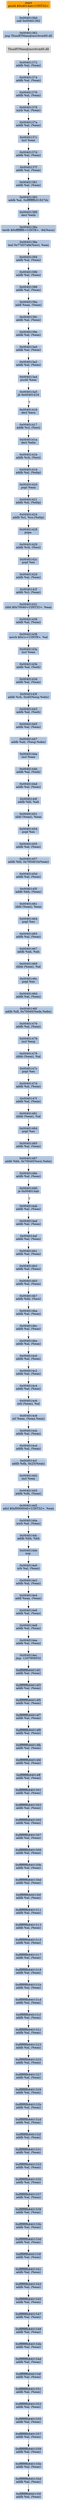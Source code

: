 digraph G {
node[shape=rectangle,style=filled,fillcolor=lightsteelblue,color=lightsteelblue]
bgcolor="transparent"
a0x00401368pushl_0x4014a4UINT32[label="start\npushl $0x4014a4<UINT32>",color="lightgrey",fillcolor="orange"];
a0x0040136dcall_0x00401362[label="0x0040136d\ncall 0x00401362"];
a0x00401362jmp_ThunRTMain_msvbvm60_dll[label="0x00401362\njmp ThunRTMain@msvbvm60.dll"];
ThunRTMain_msvbvm60_dll[label="ThunRTMain@msvbvm60.dll",color="lightgrey",fillcolor="lightgrey"];
a0x00401372addb_al_eax_[label="0x00401372\naddb %al, (%eax)"];
a0x00401374addb_al_eax_[label="0x00401374\naddb %al, (%eax)"];
a0x00401376addb_al_eax_[label="0x00401376\naddb %al, (%eax)"];
a0x00401378xorb_al_eax_[label="0x00401378\nxorb %al, (%eax)"];
a0x0040137aaddb_al_eax_[label="0x0040137a\naddb %al, (%eax)"];
a0x0040137cincl_eax[label="0x0040137c\nincl %eax"];
a0x0040137daddb_al_eax_[label="0x0040137d\naddb %al, (%eax)"];
a0x0040137faddb_al_eax_[label="0x0040137f\naddb %al, (%eax)"];
a0x00401381addb_al_eax_[label="0x00401381\naddb %al, (%eax)"];
a0x00401383addb_al_0xffffffffc01827dc[label="0x00401383\naddb %al, 0xffffffffc01827dc"];
a0x00401389decl_edx[label="0x00401389\ndecl %edx"];
a0x0040138atestb_0xfffffff6UINT8__94ecx_[label="0x0040138a\ntestb $0xfffffff6<UINT8>, -94(%ecx)"];
a0x0040138eleal_0x77d37afeesi__eax[label="0x0040138e\nleal 0x77d37afe(%esi), %eax"];
a0x00401394addb_al_eax_[label="0x00401394\naddb %al, (%eax)"];
a0x00401396addb_al_eax_[label="0x00401396\naddb %al, (%eax)"];
a0x00401398addb_al_eax_[label="0x00401398\naddb %al, (%eax)"];
a0x0040139aaddl_eax_eax_[label="0x0040139a\naddl %eax, (%eax)"];
a0x0040139caddb_al_eax_[label="0x0040139c\naddb %al, (%eax)"];
a0x0040139eaddb_al_eax_[label="0x0040139e\naddb %al, (%eax)"];
a0x004013a0addb_al_eax_[label="0x004013a0\naddb %al, (%eax)"];
a0x004013a2addb_al_eax_[label="0x004013a2\naddb %al, (%eax)"];
a0x004013a4pushl_eax[label="0x004013a4\npushl %eax"];
a0x004013a5jb_0x00401416[label="0x004013a5\njb 0x00401416"];
a0x00401416decl_ecx[label="0x00401416\ndecl %ecx"];
a0x00401417addb_cl_esi_[label="0x00401417\naddb %cl, (%esi)"];
a0x0040141adecl_ebx[label="0x0040141a\ndecl %ebx"];
a0x0040141baddb_ch_esi_[label="0x0040141b\naddb %ch, (%esi)"];
a0x0040141daddb_al_ebp_[label="0x0040141d\naddb %al, (%ebp)"];
a0x00401420popl_eax[label="0x00401420\npopl %eax"];
a0x00401421addb_al_ebp_[label="0x00401421\naddb %al, (%ebp)"];
a0x00401424addb_cl_cs_ebp_[label="0x00401424\naddb %cl, %cs:(%ebp)"];
a0x00401428popa_[label="0x00401428\npopa "];
a0x00401429addb_ch_esi_[label="0x00401429\naddb %ch, (%esi)"];
a0x0040142cpopl_es[label="0x0040142c\npopl %es"];
a0x0040142daddb_al_eax_[label="0x0040142d\naddb %al, (%eax)"];
a0x0040142faddb_cl_eax_[label="0x0040142f\naddb %cl, (%eax)"];
a0x00401431sbbl_0x70040UINT32_eax[label="0x00401431\nsbbl $0x70040<UINT32>, %eax"];
a0x00401436addb_al_eax_[label="0x00401436\naddb %al, (%eax)"];
a0x00401438movb_0x1cUINT8_al[label="0x00401438\nmovb $0x1c<UINT8>, %al"];
a0x0040143aincl_eax[label="0x0040143a\nincl %eax"];
a0x0040143baddb_al_edi_[label="0x0040143b\naddb %al, (%edi)"];
a0x0040143daddb_al_eax_[label="0x0040143d\naddb %al, (%eax)"];
a0x0040143faddb_ch_0x40espebx_[label="0x0040143f\naddb %ch, 0x40(%esp,%ebx)"];
a0x00401443addb_al_edi_[label="0x00401443\naddb %al, (%edi)"];
a0x00401445addb_al_eax_[label="0x00401445\naddb %al, (%eax)"];
a0x00401447addb_ah_espebx_[label="0x00401447\naddb %ah, (%esp,%ebx)"];
a0x0040144aincl_eax[label="0x0040144a\nincl %eax"];
a0x0040144baddb_al_edi_[label="0x0040144b\naddb %al, (%edi)"];
a0x0040144daddb_al_eax_[label="0x0040144d\naddb %al, (%eax)"];
a0x0040144faddb_bl_ah[label="0x0040144f\naddb %bl, %ah"];
a0x00401451sbbl_eax__eax[label="0x00401451\nsbbl (%eax), %eax"];
a0x00401454popl_es[label="0x00401454\npopl %es"];
a0x00401455addb_al_eax_[label="0x00401455\naddb %al, (%eax)"];
a0x00401457addb_bl_0x700401beax_[label="0x00401457\naddb %bl, 0x700401b(%eax)"];
a0x0040145daddb_al_eax_[label="0x0040145d\naddb %al, (%eax)"];
a0x0040145faddb_bh_eax_[label="0x0040145f\naddb %bh, (%eax)"];
a0x00401461sbbl_eax__eax[label="0x00401461\nsbbl (%eax), %eax"];
a0x00401464popl_es[label="0x00401464\npopl %es"];
a0x00401465addb_al_eax_[label="0x00401465\naddb %al, (%eax)"];
a0x00401467addb_ah_ah[label="0x00401467\naddb %ah, %ah"];
a0x00401469sbbb_eax__al[label="0x00401469\nsbbb (%eax), %al"];
a0x0040146cpopl_es[label="0x0040146c\npopl %es"];
a0x0040146daddb_al_eax_[label="0x0040146d\naddb %al, (%eax)"];
a0x0040146faddb_dl_0x70040edxebx_[label="0x0040146f\naddb %dl, 0x70040(%edx,%ebx)"];
a0x00401476addb_al_eax_[label="0x00401476\naddb %al, (%eax)"];
a0x00401478incl_esp[label="0x00401478\nincl %esp"];
a0x00401479sbbb_eax__al[label="0x00401479\nsbbb (%eax), %al"];
a0x0040147cpopl_es[label="0x0040147c\npopl %es"];
a0x0040147daddb_al_eax_[label="0x0040147d\naddb %al, (%eax)"];
a0x0040147faddb_al_eax_[label="0x0040147f\naddb %al, (%eax)"];
a0x00401481sbbb_eax__al[label="0x00401481\nsbbb (%eax), %al"];
a0x00401484popl_es[label="0x00401484\npopl %es"];
a0x00401485addb_al_eax_[label="0x00401485\naddb %al, (%eax)"];
a0x00401487addb_bh_0x70040ecxebx_[label="0x00401487\naddb %bh, 0x70040(%ecx,%ebx)"];
a0x0040148eaddb_al_eax_[label="0x0040148e\naddb %al, (%eax)"];
a0x00401490je_0x004014ab[label="0x00401490\nje 0x004014ab"];
a0x004014abaddb_al_eax_[label="0x004014ab\naddb %al, (%eax)"];
a0x004014adaddb_al_eax_[label="0x004014ad\naddb %al, (%eax)"];
a0x004014afaddb_al_eax_[label="0x004014af\naddb %al, (%eax)"];
a0x004014b1addb_al_eax_[label="0x004014b1\naddb %al, (%eax)"];
a0x004014b3addb_al_eax_[label="0x004014b3\naddb %al, (%eax)"];
a0x004014b5addb_al_eax_[label="0x004014b5\naddb %al, (%eax)"];
a0x004014b7addb_bh_esi_[label="0x004014b7\naddb %bh, (%esi)"];
a0x004014baaddb_al_eax_[label="0x004014ba\naddb %al, (%eax)"];
a0x004014bcaddb_al_eax_[label="0x004014bc\naddb %al, (%eax)"];
a0x004014beaddb_al_eax_[label="0x004014be\naddb %al, (%eax)"];
a0x004014c0addb_al_eax_[label="0x004014c0\naddb %al, (%eax)"];
a0x004014c2addb_al_eax_[label="0x004014c2\naddb %al, (%eax)"];
a0x004014c4addb_al_eax_[label="0x004014c4\naddb %al, (%eax)"];
a0x004014c6orb_eax__al[label="0x004014c6\norb (%eax), %al"];
a0x004014c8orl_eax_eaxeax_[label="0x004014c8\norl %eax, (%eax,%eax)"];
a0x004014cbaddb_al_eax_[label="0x004014cb\naddb %al, (%eax)"];
a0x004014cdaddb_al_eax_[label="0x004014cd\naddb %al, (%eax)"];
a0x004014cfaddb_dh_0x25eax_[label="0x004014cf\naddb %dh, 0x25(%eax)"];
a0x004014d2incl_eax[label="0x004014d2\nincl %eax"];
a0x004014d3addb_dh_eax_[label="0x004014d3\naddb %dh, (%eax)"];
a0x004014d5adcl_0xf0000040UINT32_eax[label="0x004014d5\nadcl $0xf0000040<UINT32>, %eax"];
a0x004014daxorb_al_eax_[label="0x004014da\nxorb %al, (%eax)"];
a0x004014dcaddb_bh_bh[label="0x004014dc\naddb %bh, %bh"];
a0x004014denop_[label="0x004014de\nnop "];
a0x004014e0orb_al_eax_[label="0x004014e0\norb %al, (%eax)"];
a0x004014e2addb_al_eax_[label="0x004014e2\naddb %al, (%eax)"];
a0x004014e4addl_eax_eax_[label="0x004014e4\naddl %eax, (%eax)"];
a0x004014e6addb_al_eax_[label="0x004014e6\naddb %al, (%eax)"];
a0x004014e8addb_al_eax_[label="0x004014e8\naddb %al, (%eax)"];
a0x004014eaaddb_al_eax_[label="0x004014ea\naddb %al, (%eax)"];
a0x004014ecjmp__1207959552[label="0x004014ec\njmp -1207959552"];
a0xffffffffb84014f1addb_al_eax_[label="0xffffffffb84014f1\naddb %al, (%eax)"];
a0xffffffffb84014f3addb_al_eax_[label="0xffffffffb84014f3\naddb %al, (%eax)"];
a0xffffffffb84014f5addb_al_eax_[label="0xffffffffb84014f5\naddb %al, (%eax)"];
a0xffffffffb84014f7addb_al_eax_[label="0xffffffffb84014f7\naddb %al, (%eax)"];
a0xffffffffb84014f9addb_al_eax_[label="0xffffffffb84014f9\naddb %al, (%eax)"];
a0xffffffffb84014fbaddb_al_eax_[label="0xffffffffb84014fb\naddb %al, (%eax)"];
a0xffffffffb84014fdaddb_al_eax_[label="0xffffffffb84014fd\naddb %al, (%eax)"];
a0xffffffffb84014ffaddb_al_eax_[label="0xffffffffb84014ff\naddb %al, (%eax)"];
a0xffffffffb8401501addb_al_eax_[label="0xffffffffb8401501\naddb %al, (%eax)"];
a0xffffffffb8401503addb_al_eax_[label="0xffffffffb8401503\naddb %al, (%eax)"];
a0xffffffffb8401505addb_al_eax_[label="0xffffffffb8401505\naddb %al, (%eax)"];
a0xffffffffb8401507addb_al_eax_[label="0xffffffffb8401507\naddb %al, (%eax)"];
a0xffffffffb8401509addb_al_eax_[label="0xffffffffb8401509\naddb %al, (%eax)"];
a0xffffffffb840150baddb_al_eax_[label="0xffffffffb840150b\naddb %al, (%eax)"];
a0xffffffffb840150daddb_al_eax_[label="0xffffffffb840150d\naddb %al, (%eax)"];
a0xffffffffb840150faddb_al_eax_[label="0xffffffffb840150f\naddb %al, (%eax)"];
a0xffffffffb8401511addb_al_eax_[label="0xffffffffb8401511\naddb %al, (%eax)"];
a0xffffffffb8401513addb_al_eax_[label="0xffffffffb8401513\naddb %al, (%eax)"];
a0xffffffffb8401515addb_al_eax_[label="0xffffffffb8401515\naddb %al, (%eax)"];
a0xffffffffb8401517addb_al_eax_[label="0xffffffffb8401517\naddb %al, (%eax)"];
a0xffffffffb8401519addb_al_eax_[label="0xffffffffb8401519\naddb %al, (%eax)"];
a0xffffffffb840151baddb_al_eax_[label="0xffffffffb840151b\naddb %al, (%eax)"];
a0xffffffffb840151daddb_al_eax_[label="0xffffffffb840151d\naddb %al, (%eax)"];
a0xffffffffb840151faddb_al_eax_[label="0xffffffffb840151f\naddb %al, (%eax)"];
a0xffffffffb8401521addb_al_eax_[label="0xffffffffb8401521\naddb %al, (%eax)"];
a0xffffffffb8401523addb_al_eax_[label="0xffffffffb8401523\naddb %al, (%eax)"];
a0xffffffffb8401525addb_al_eax_[label="0xffffffffb8401525\naddb %al, (%eax)"];
a0xffffffffb8401527addb_al_eax_[label="0xffffffffb8401527\naddb %al, (%eax)"];
a0xffffffffb8401529addb_al_eax_[label="0xffffffffb8401529\naddb %al, (%eax)"];
a0xffffffffb840152baddb_al_eax_[label="0xffffffffb840152b\naddb %al, (%eax)"];
a0xffffffffb840152daddb_al_eax_[label="0xffffffffb840152d\naddb %al, (%eax)"];
a0xffffffffb840152faddb_al_eax_[label="0xffffffffb840152f\naddb %al, (%eax)"];
a0xffffffffb8401531addb_al_eax_[label="0xffffffffb8401531\naddb %al, (%eax)"];
a0xffffffffb8401533addb_al_eax_[label="0xffffffffb8401533\naddb %al, (%eax)"];
a0xffffffffb8401535addb_al_eax_[label="0xffffffffb8401535\naddb %al, (%eax)"];
a0xffffffffb8401537addb_al_eax_[label="0xffffffffb8401537\naddb %al, (%eax)"];
a0xffffffffb8401539addb_al_eax_[label="0xffffffffb8401539\naddb %al, (%eax)"];
a0xffffffffb840153baddb_al_eax_[label="0xffffffffb840153b\naddb %al, (%eax)"];
a0xffffffffb840153daddb_al_eax_[label="0xffffffffb840153d\naddb %al, (%eax)"];
a0xffffffffb840153faddb_al_eax_[label="0xffffffffb840153f\naddb %al, (%eax)"];
a0xffffffffb8401541addb_al_eax_[label="0xffffffffb8401541\naddb %al, (%eax)"];
a0xffffffffb8401543addb_al_eax_[label="0xffffffffb8401543\naddb %al, (%eax)"];
a0xffffffffb8401545addb_al_eax_[label="0xffffffffb8401545\naddb %al, (%eax)"];
a0xffffffffb8401547addb_al_eax_[label="0xffffffffb8401547\naddb %al, (%eax)"];
a0xffffffffb8401549addb_al_eax_[label="0xffffffffb8401549\naddb %al, (%eax)"];
a0xffffffffb840154baddb_al_eax_[label="0xffffffffb840154b\naddb %al, (%eax)"];
a0xffffffffb840154daddb_al_eax_[label="0xffffffffb840154d\naddb %al, (%eax)"];
a0xffffffffb840154faddb_al_eax_[label="0xffffffffb840154f\naddb %al, (%eax)"];
a0xffffffffb8401551addb_al_eax_[label="0xffffffffb8401551\naddb %al, (%eax)"];
a0xffffffffb8401553addb_al_eax_[label="0xffffffffb8401553\naddb %al, (%eax)"];
a0xffffffffb8401555addb_al_eax_[label="0xffffffffb8401555\naddb %al, (%eax)"];
a0xffffffffb8401557addb_al_eax_[label="0xffffffffb8401557\naddb %al, (%eax)"];
a0xffffffffb8401559addb_al_eax_[label="0xffffffffb8401559\naddb %al, (%eax)"];
a0xffffffffb840155baddb_al_eax_[label="0xffffffffb840155b\naddb %al, (%eax)"];
a0xffffffffb840155daddb_al_eax_[label="0xffffffffb840155d\naddb %al, (%eax)"];
a0xffffffffb840155faddb_al_eax_[label="0xffffffffb840155f\naddb %al, (%eax)"];
a0x00401368pushl_0x4014a4UINT32 -> a0x0040136dcall_0x00401362 [color="#000000"];
a0x0040136dcall_0x00401362 -> a0x00401362jmp_ThunRTMain_msvbvm60_dll [color="#000000"];
a0x00401362jmp_ThunRTMain_msvbvm60_dll -> ThunRTMain_msvbvm60_dll [color="#000000"];
ThunRTMain_msvbvm60_dll -> a0x00401372addb_al_eax_ [color="#000000"];
a0x00401372addb_al_eax_ -> a0x00401374addb_al_eax_ [color="#000000"];
a0x00401374addb_al_eax_ -> a0x00401376addb_al_eax_ [color="#000000"];
a0x00401376addb_al_eax_ -> a0x00401378xorb_al_eax_ [color="#000000"];
a0x00401378xorb_al_eax_ -> a0x0040137aaddb_al_eax_ [color="#000000"];
a0x0040137aaddb_al_eax_ -> a0x0040137cincl_eax [color="#000000"];
a0x0040137cincl_eax -> a0x0040137daddb_al_eax_ [color="#000000"];
a0x0040137daddb_al_eax_ -> a0x0040137faddb_al_eax_ [color="#000000"];
a0x0040137faddb_al_eax_ -> a0x00401381addb_al_eax_ [color="#000000"];
a0x00401381addb_al_eax_ -> a0x00401383addb_al_0xffffffffc01827dc [color="#000000"];
a0x00401383addb_al_0xffffffffc01827dc -> a0x00401389decl_edx [color="#000000"];
a0x00401389decl_edx -> a0x0040138atestb_0xfffffff6UINT8__94ecx_ [color="#000000"];
a0x0040138atestb_0xfffffff6UINT8__94ecx_ -> a0x0040138eleal_0x77d37afeesi__eax [color="#000000"];
a0x0040138eleal_0x77d37afeesi__eax -> a0x00401394addb_al_eax_ [color="#000000"];
a0x00401394addb_al_eax_ -> a0x00401396addb_al_eax_ [color="#000000"];
a0x00401396addb_al_eax_ -> a0x00401398addb_al_eax_ [color="#000000"];
a0x00401398addb_al_eax_ -> a0x0040139aaddl_eax_eax_ [color="#000000"];
a0x0040139aaddl_eax_eax_ -> a0x0040139caddb_al_eax_ [color="#000000"];
a0x0040139caddb_al_eax_ -> a0x0040139eaddb_al_eax_ [color="#000000"];
a0x0040139eaddb_al_eax_ -> a0x004013a0addb_al_eax_ [color="#000000"];
a0x004013a0addb_al_eax_ -> a0x004013a2addb_al_eax_ [color="#000000"];
a0x004013a2addb_al_eax_ -> a0x004013a4pushl_eax [color="#000000"];
a0x004013a4pushl_eax -> a0x004013a5jb_0x00401416 [color="#000000"];
a0x004013a5jb_0x00401416 -> a0x00401416decl_ecx [color="#000000",label="T"];
a0x00401416decl_ecx -> a0x00401417addb_cl_esi_ [color="#000000"];
a0x00401417addb_cl_esi_ -> a0x0040141adecl_ebx [color="#000000"];
a0x0040141adecl_ebx -> a0x0040141baddb_ch_esi_ [color="#000000"];
a0x0040141baddb_ch_esi_ -> a0x0040141daddb_al_ebp_ [color="#000000"];
a0x0040141daddb_al_ebp_ -> a0x00401420popl_eax [color="#000000"];
a0x00401420popl_eax -> a0x00401421addb_al_ebp_ [color="#000000"];
a0x00401421addb_al_ebp_ -> a0x00401424addb_cl_cs_ebp_ [color="#000000"];
a0x00401424addb_cl_cs_ebp_ -> a0x00401428popa_ [color="#000000"];
a0x00401428popa_ -> a0x00401429addb_ch_esi_ [color="#000000"];
a0x00401429addb_ch_esi_ -> a0x0040142cpopl_es [color="#000000"];
a0x0040142cpopl_es -> a0x0040142daddb_al_eax_ [color="#000000"];
a0x0040142daddb_al_eax_ -> a0x0040142faddb_cl_eax_ [color="#000000"];
a0x0040142faddb_cl_eax_ -> a0x00401431sbbl_0x70040UINT32_eax [color="#000000"];
a0x00401431sbbl_0x70040UINT32_eax -> a0x00401436addb_al_eax_ [color="#000000"];
a0x00401436addb_al_eax_ -> a0x00401438movb_0x1cUINT8_al [color="#000000"];
a0x00401438movb_0x1cUINT8_al -> a0x0040143aincl_eax [color="#000000"];
a0x0040143aincl_eax -> a0x0040143baddb_al_edi_ [color="#000000"];
a0x0040143baddb_al_edi_ -> a0x0040143daddb_al_eax_ [color="#000000"];
a0x0040143daddb_al_eax_ -> a0x0040143faddb_ch_0x40espebx_ [color="#000000"];
a0x0040143faddb_ch_0x40espebx_ -> a0x00401443addb_al_edi_ [color="#000000"];
a0x00401443addb_al_edi_ -> a0x00401445addb_al_eax_ [color="#000000"];
a0x00401445addb_al_eax_ -> a0x00401447addb_ah_espebx_ [color="#000000"];
a0x00401447addb_ah_espebx_ -> a0x0040144aincl_eax [color="#000000"];
a0x0040144aincl_eax -> a0x0040144baddb_al_edi_ [color="#000000"];
a0x0040144baddb_al_edi_ -> a0x0040144daddb_al_eax_ [color="#000000"];
a0x0040144daddb_al_eax_ -> a0x0040144faddb_bl_ah [color="#000000"];
a0x0040144faddb_bl_ah -> a0x00401451sbbl_eax__eax [color="#000000"];
a0x00401451sbbl_eax__eax -> a0x00401454popl_es [color="#000000"];
a0x00401454popl_es -> a0x00401455addb_al_eax_ [color="#000000"];
a0x00401455addb_al_eax_ -> a0x00401457addb_bl_0x700401beax_ [color="#000000"];
a0x00401457addb_bl_0x700401beax_ -> a0x0040145daddb_al_eax_ [color="#000000"];
a0x0040145daddb_al_eax_ -> a0x0040145faddb_bh_eax_ [color="#000000"];
a0x0040145faddb_bh_eax_ -> a0x00401461sbbl_eax__eax [color="#000000"];
a0x00401461sbbl_eax__eax -> a0x00401464popl_es [color="#000000"];
a0x00401464popl_es -> a0x00401465addb_al_eax_ [color="#000000"];
a0x00401465addb_al_eax_ -> a0x00401467addb_ah_ah [color="#000000"];
a0x00401467addb_ah_ah -> a0x00401469sbbb_eax__al [color="#000000"];
a0x00401469sbbb_eax__al -> a0x0040146cpopl_es [color="#000000"];
a0x0040146cpopl_es -> a0x0040146daddb_al_eax_ [color="#000000"];
a0x0040146daddb_al_eax_ -> a0x0040146faddb_dl_0x70040edxebx_ [color="#000000"];
a0x0040146faddb_dl_0x70040edxebx_ -> a0x00401476addb_al_eax_ [color="#000000"];
a0x00401476addb_al_eax_ -> a0x00401478incl_esp [color="#000000"];
a0x00401478incl_esp -> a0x00401479sbbb_eax__al [color="#000000"];
a0x00401479sbbb_eax__al -> a0x0040147cpopl_es [color="#000000"];
a0x0040147cpopl_es -> a0x0040147daddb_al_eax_ [color="#000000"];
a0x0040147daddb_al_eax_ -> a0x0040147faddb_al_eax_ [color="#000000"];
a0x0040147faddb_al_eax_ -> a0x00401481sbbb_eax__al [color="#000000"];
a0x00401481sbbb_eax__al -> a0x00401484popl_es [color="#000000"];
a0x00401484popl_es -> a0x00401485addb_al_eax_ [color="#000000"];
a0x00401485addb_al_eax_ -> a0x00401487addb_bh_0x70040ecxebx_ [color="#000000"];
a0x00401487addb_bh_0x70040ecxebx_ -> a0x0040148eaddb_al_eax_ [color="#000000"];
a0x0040148eaddb_al_eax_ -> a0x00401490je_0x004014ab [color="#000000"];
a0x00401490je_0x004014ab -> a0x004014abaddb_al_eax_ [color="#000000",label="T"];
a0x004014abaddb_al_eax_ -> a0x004014adaddb_al_eax_ [color="#000000"];
a0x004014adaddb_al_eax_ -> a0x004014afaddb_al_eax_ [color="#000000"];
a0x004014afaddb_al_eax_ -> a0x004014b1addb_al_eax_ [color="#000000"];
a0x004014b1addb_al_eax_ -> a0x004014b3addb_al_eax_ [color="#000000"];
a0x004014b3addb_al_eax_ -> a0x004014b5addb_al_eax_ [color="#000000"];
a0x004014b5addb_al_eax_ -> a0x004014b7addb_bh_esi_ [color="#000000"];
a0x004014b7addb_bh_esi_ -> a0x004014baaddb_al_eax_ [color="#000000"];
a0x004014baaddb_al_eax_ -> a0x004014bcaddb_al_eax_ [color="#000000"];
a0x004014bcaddb_al_eax_ -> a0x004014beaddb_al_eax_ [color="#000000"];
a0x004014beaddb_al_eax_ -> a0x004014c0addb_al_eax_ [color="#000000"];
a0x004014c0addb_al_eax_ -> a0x004014c2addb_al_eax_ [color="#000000"];
a0x004014c2addb_al_eax_ -> a0x004014c4addb_al_eax_ [color="#000000"];
a0x004014c4addb_al_eax_ -> a0x004014c6orb_eax__al [color="#000000"];
a0x004014c6orb_eax__al -> a0x004014c8orl_eax_eaxeax_ [color="#000000"];
a0x004014c8orl_eax_eaxeax_ -> a0x004014cbaddb_al_eax_ [color="#000000"];
a0x004014cbaddb_al_eax_ -> a0x004014cdaddb_al_eax_ [color="#000000"];
a0x004014cdaddb_al_eax_ -> a0x004014cfaddb_dh_0x25eax_ [color="#000000"];
a0x004014cfaddb_dh_0x25eax_ -> a0x004014d2incl_eax [color="#000000"];
a0x004014d2incl_eax -> a0x004014d3addb_dh_eax_ [color="#000000"];
a0x004014d3addb_dh_eax_ -> a0x004014d5adcl_0xf0000040UINT32_eax [color="#000000"];
a0x004014d5adcl_0xf0000040UINT32_eax -> a0x004014daxorb_al_eax_ [color="#000000"];
a0x004014daxorb_al_eax_ -> a0x004014dcaddb_bh_bh [color="#000000"];
a0x004014dcaddb_bh_bh -> a0x004014denop_ [color="#000000"];
a0x004014denop_ -> a0x004014e0orb_al_eax_ [color="#000000"];
a0x004014e0orb_al_eax_ -> a0x004014e2addb_al_eax_ [color="#000000"];
a0x004014e2addb_al_eax_ -> a0x004014e4addl_eax_eax_ [color="#000000"];
a0x004014e4addl_eax_eax_ -> a0x004014e6addb_al_eax_ [color="#000000"];
a0x004014e6addb_al_eax_ -> a0x004014e8addb_al_eax_ [color="#000000"];
a0x004014e8addb_al_eax_ -> a0x004014eaaddb_al_eax_ [color="#000000"];
a0x004014eaaddb_al_eax_ -> a0x004014ecjmp__1207959552 [color="#000000"];
a0x004014ecjmp__1207959552 -> a0xffffffffb84014f1addb_al_eax_ [color="#000000"];
a0xffffffffb84014f1addb_al_eax_ -> a0xffffffffb84014f3addb_al_eax_ [color="#000000"];
a0xffffffffb84014f3addb_al_eax_ -> a0xffffffffb84014f5addb_al_eax_ [color="#000000"];
a0xffffffffb84014f5addb_al_eax_ -> a0xffffffffb84014f7addb_al_eax_ [color="#000000"];
a0xffffffffb84014f7addb_al_eax_ -> a0xffffffffb84014f9addb_al_eax_ [color="#000000"];
a0xffffffffb84014f9addb_al_eax_ -> a0xffffffffb84014fbaddb_al_eax_ [color="#000000"];
a0xffffffffb84014fbaddb_al_eax_ -> a0xffffffffb84014fdaddb_al_eax_ [color="#000000"];
a0xffffffffb84014fdaddb_al_eax_ -> a0xffffffffb84014ffaddb_al_eax_ [color="#000000"];
a0xffffffffb84014ffaddb_al_eax_ -> a0xffffffffb8401501addb_al_eax_ [color="#000000"];
a0xffffffffb8401501addb_al_eax_ -> a0xffffffffb8401503addb_al_eax_ [color="#000000"];
a0xffffffffb8401503addb_al_eax_ -> a0xffffffffb8401505addb_al_eax_ [color="#000000"];
a0xffffffffb8401505addb_al_eax_ -> a0xffffffffb8401507addb_al_eax_ [color="#000000"];
a0xffffffffb8401507addb_al_eax_ -> a0xffffffffb8401509addb_al_eax_ [color="#000000"];
a0xffffffffb8401509addb_al_eax_ -> a0xffffffffb840150baddb_al_eax_ [color="#000000"];
a0xffffffffb840150baddb_al_eax_ -> a0xffffffffb840150daddb_al_eax_ [color="#000000"];
a0xffffffffb840150daddb_al_eax_ -> a0xffffffffb840150faddb_al_eax_ [color="#000000"];
a0xffffffffb840150faddb_al_eax_ -> a0xffffffffb8401511addb_al_eax_ [color="#000000"];
a0xffffffffb8401511addb_al_eax_ -> a0xffffffffb8401513addb_al_eax_ [color="#000000"];
a0xffffffffb8401513addb_al_eax_ -> a0xffffffffb8401515addb_al_eax_ [color="#000000"];
a0xffffffffb8401515addb_al_eax_ -> a0xffffffffb8401517addb_al_eax_ [color="#000000"];
a0xffffffffb8401517addb_al_eax_ -> a0xffffffffb8401519addb_al_eax_ [color="#000000"];
a0xffffffffb8401519addb_al_eax_ -> a0xffffffffb840151baddb_al_eax_ [color="#000000"];
a0xffffffffb840151baddb_al_eax_ -> a0xffffffffb840151daddb_al_eax_ [color="#000000"];
a0xffffffffb840151daddb_al_eax_ -> a0xffffffffb840151faddb_al_eax_ [color="#000000"];
a0xffffffffb840151faddb_al_eax_ -> a0xffffffffb8401521addb_al_eax_ [color="#000000"];
a0xffffffffb8401521addb_al_eax_ -> a0xffffffffb8401523addb_al_eax_ [color="#000000"];
a0xffffffffb8401523addb_al_eax_ -> a0xffffffffb8401525addb_al_eax_ [color="#000000"];
a0xffffffffb8401525addb_al_eax_ -> a0xffffffffb8401527addb_al_eax_ [color="#000000"];
a0xffffffffb8401527addb_al_eax_ -> a0xffffffffb8401529addb_al_eax_ [color="#000000"];
a0xffffffffb8401529addb_al_eax_ -> a0xffffffffb840152baddb_al_eax_ [color="#000000"];
a0xffffffffb840152baddb_al_eax_ -> a0xffffffffb840152daddb_al_eax_ [color="#000000"];
a0xffffffffb840152daddb_al_eax_ -> a0xffffffffb840152faddb_al_eax_ [color="#000000"];
a0xffffffffb840152faddb_al_eax_ -> a0xffffffffb8401531addb_al_eax_ [color="#000000"];
a0xffffffffb8401531addb_al_eax_ -> a0xffffffffb8401533addb_al_eax_ [color="#000000"];
a0xffffffffb8401533addb_al_eax_ -> a0xffffffffb8401535addb_al_eax_ [color="#000000"];
a0xffffffffb8401535addb_al_eax_ -> a0xffffffffb8401537addb_al_eax_ [color="#000000"];
a0xffffffffb8401537addb_al_eax_ -> a0xffffffffb8401539addb_al_eax_ [color="#000000"];
a0xffffffffb8401539addb_al_eax_ -> a0xffffffffb840153baddb_al_eax_ [color="#000000"];
a0xffffffffb840153baddb_al_eax_ -> a0xffffffffb840153daddb_al_eax_ [color="#000000"];
a0xffffffffb840153daddb_al_eax_ -> a0xffffffffb840153faddb_al_eax_ [color="#000000"];
a0xffffffffb840153faddb_al_eax_ -> a0xffffffffb8401541addb_al_eax_ [color="#000000"];
a0xffffffffb8401541addb_al_eax_ -> a0xffffffffb8401543addb_al_eax_ [color="#000000"];
a0xffffffffb8401543addb_al_eax_ -> a0xffffffffb8401545addb_al_eax_ [color="#000000"];
a0xffffffffb8401545addb_al_eax_ -> a0xffffffffb8401547addb_al_eax_ [color="#000000"];
a0xffffffffb8401547addb_al_eax_ -> a0xffffffffb8401549addb_al_eax_ [color="#000000"];
a0xffffffffb8401549addb_al_eax_ -> a0xffffffffb840154baddb_al_eax_ [color="#000000"];
a0xffffffffb840154baddb_al_eax_ -> a0xffffffffb840154daddb_al_eax_ [color="#000000"];
a0xffffffffb840154daddb_al_eax_ -> a0xffffffffb840154faddb_al_eax_ [color="#000000"];
a0xffffffffb840154faddb_al_eax_ -> a0xffffffffb8401551addb_al_eax_ [color="#000000"];
a0xffffffffb8401551addb_al_eax_ -> a0xffffffffb8401553addb_al_eax_ [color="#000000"];
a0xffffffffb8401553addb_al_eax_ -> a0xffffffffb8401555addb_al_eax_ [color="#000000"];
a0xffffffffb8401555addb_al_eax_ -> a0xffffffffb8401557addb_al_eax_ [color="#000000"];
a0xffffffffb8401557addb_al_eax_ -> a0xffffffffb8401559addb_al_eax_ [color="#000000"];
a0xffffffffb8401559addb_al_eax_ -> a0xffffffffb840155baddb_al_eax_ [color="#000000"];
a0xffffffffb840155baddb_al_eax_ -> a0xffffffffb840155daddb_al_eax_ [color="#000000"];
a0xffffffffb840155daddb_al_eax_ -> a0xffffffffb840155faddb_al_eax_ [color="#000000"];
}
